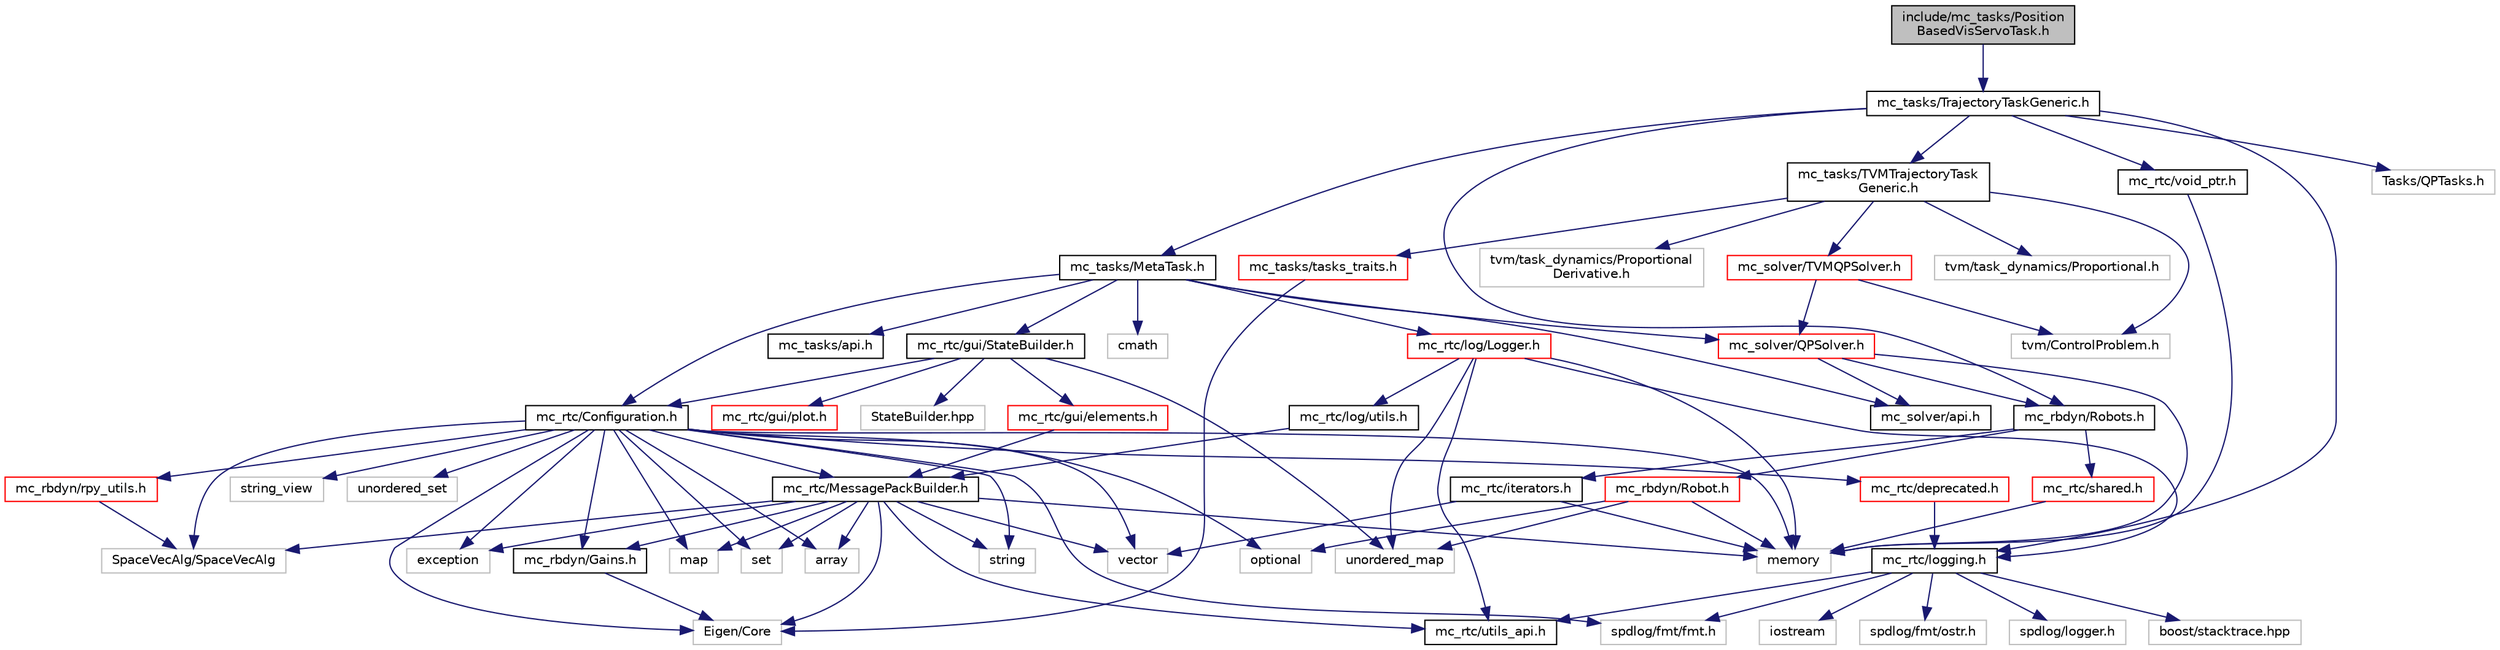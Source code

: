 digraph "include/mc_tasks/PositionBasedVisServoTask.h"
{
 // INTERACTIVE_SVG=YES
  edge [fontname="Helvetica",fontsize="10",labelfontname="Helvetica",labelfontsize="10"];
  node [fontname="Helvetica",fontsize="10",shape=record];
  Node0 [label="include/mc_tasks/Position\lBasedVisServoTask.h",height=0.2,width=0.4,color="black", fillcolor="grey75", style="filled", fontcolor="black"];
  Node0 -> Node1 [color="midnightblue",fontsize="10",style="solid",fontname="Helvetica"];
  Node1 [label="mc_tasks/TrajectoryTaskGeneric.h",height=0.2,width=0.4,color="black", fillcolor="white", style="filled",URL="$TrajectoryTaskGeneric_8h.html"];
  Node1 -> Node2 [color="midnightblue",fontsize="10",style="solid",fontname="Helvetica"];
  Node2 [label="mc_tasks/MetaTask.h",height=0.2,width=0.4,color="black", fillcolor="white", style="filled",URL="$MetaTask_8h.html"];
  Node2 -> Node3 [color="midnightblue",fontsize="10",style="solid",fontname="Helvetica"];
  Node3 [label="mc_tasks/api.h",height=0.2,width=0.4,color="black", fillcolor="white", style="filled",URL="$include_2mc__tasks_2api_8h.html"];
  Node2 -> Node4 [color="midnightblue",fontsize="10",style="solid",fontname="Helvetica"];
  Node4 [label="mc_rtc/Configuration.h",height=0.2,width=0.4,color="black", fillcolor="white", style="filled",URL="$mc__rtc_2Configuration_8h.html"];
  Node4 -> Node5 [color="midnightblue",fontsize="10",style="solid",fontname="Helvetica"];
  Node5 [label="mc_rtc/MessagePackBuilder.h",height=0.2,width=0.4,color="black", fillcolor="white", style="filled",URL="$MessagePackBuilder_8h.html"];
  Node5 -> Node6 [color="midnightblue",fontsize="10",style="solid",fontname="Helvetica"];
  Node6 [label="mc_rtc/utils_api.h",height=0.2,width=0.4,color="black", fillcolor="white", style="filled",URL="$utils__api_8h.html"];
  Node5 -> Node7 [color="midnightblue",fontsize="10",style="solid",fontname="Helvetica"];
  Node7 [label="mc_rbdyn/Gains.h",height=0.2,width=0.4,color="black", fillcolor="white", style="filled",URL="$Gains_8h.html"];
  Node7 -> Node8 [color="midnightblue",fontsize="10",style="solid",fontname="Helvetica"];
  Node8 [label="Eigen/Core",height=0.2,width=0.4,color="grey75", fillcolor="white", style="filled"];
  Node5 -> Node9 [color="midnightblue",fontsize="10",style="solid",fontname="Helvetica"];
  Node9 [label="SpaceVecAlg/SpaceVecAlg",height=0.2,width=0.4,color="grey75", fillcolor="white", style="filled"];
  Node5 -> Node8 [color="midnightblue",fontsize="10",style="solid",fontname="Helvetica"];
  Node5 -> Node10 [color="midnightblue",fontsize="10",style="solid",fontname="Helvetica"];
  Node10 [label="array",height=0.2,width=0.4,color="grey75", fillcolor="white", style="filled"];
  Node5 -> Node11 [color="midnightblue",fontsize="10",style="solid",fontname="Helvetica"];
  Node11 [label="exception",height=0.2,width=0.4,color="grey75", fillcolor="white", style="filled"];
  Node5 -> Node12 [color="midnightblue",fontsize="10",style="solid",fontname="Helvetica"];
  Node12 [label="map",height=0.2,width=0.4,color="grey75", fillcolor="white", style="filled"];
  Node5 -> Node13 [color="midnightblue",fontsize="10",style="solid",fontname="Helvetica"];
  Node13 [label="memory",height=0.2,width=0.4,color="grey75", fillcolor="white", style="filled"];
  Node5 -> Node14 [color="midnightblue",fontsize="10",style="solid",fontname="Helvetica"];
  Node14 [label="set",height=0.2,width=0.4,color="grey75", fillcolor="white", style="filled"];
  Node5 -> Node15 [color="midnightblue",fontsize="10",style="solid",fontname="Helvetica"];
  Node15 [label="string",height=0.2,width=0.4,color="grey75", fillcolor="white", style="filled"];
  Node5 -> Node16 [color="midnightblue",fontsize="10",style="solid",fontname="Helvetica"];
  Node16 [label="vector",height=0.2,width=0.4,color="grey75", fillcolor="white", style="filled"];
  Node4 -> Node17 [color="midnightblue",fontsize="10",style="solid",fontname="Helvetica"];
  Node17 [label="mc_rtc/deprecated.h",height=0.2,width=0.4,color="red", fillcolor="white", style="filled",URL="$deprecated_8h.html"];
  Node17 -> Node18 [color="midnightblue",fontsize="10",style="solid",fontname="Helvetica"];
  Node18 [label="mc_rtc/logging.h",height=0.2,width=0.4,color="black", fillcolor="white", style="filled",URL="$logging_8h.html"];
  Node18 -> Node6 [color="midnightblue",fontsize="10",style="solid",fontname="Helvetica"];
  Node18 -> Node19 [color="midnightblue",fontsize="10",style="solid",fontname="Helvetica"];
  Node19 [label="iostream",height=0.2,width=0.4,color="grey75", fillcolor="white", style="filled"];
  Node18 -> Node20 [color="midnightblue",fontsize="10",style="solid",fontname="Helvetica"];
  Node20 [label="spdlog/fmt/fmt.h",height=0.2,width=0.4,color="grey75", fillcolor="white", style="filled"];
  Node18 -> Node21 [color="midnightblue",fontsize="10",style="solid",fontname="Helvetica"];
  Node21 [label="spdlog/fmt/ostr.h",height=0.2,width=0.4,color="grey75", fillcolor="white", style="filled"];
  Node18 -> Node22 [color="midnightblue",fontsize="10",style="solid",fontname="Helvetica"];
  Node22 [label="spdlog/logger.h",height=0.2,width=0.4,color="grey75", fillcolor="white", style="filled"];
  Node18 -> Node23 [color="midnightblue",fontsize="10",style="solid",fontname="Helvetica"];
  Node23 [label="boost/stacktrace.hpp",height=0.2,width=0.4,color="grey75", fillcolor="white", style="filled"];
  Node4 -> Node7 [color="midnightblue",fontsize="10",style="solid",fontname="Helvetica"];
  Node4 -> Node25 [color="midnightblue",fontsize="10",style="solid",fontname="Helvetica"];
  Node25 [label="mc_rbdyn/rpy_utils.h",height=0.2,width=0.4,color="red", fillcolor="white", style="filled",URL="$rpy__utils_8h.html"];
  Node25 -> Node9 [color="midnightblue",fontsize="10",style="solid",fontname="Helvetica"];
  Node4 -> Node9 [color="midnightblue",fontsize="10",style="solid",fontname="Helvetica"];
  Node4 -> Node8 [color="midnightblue",fontsize="10",style="solid",fontname="Helvetica"];
  Node4 -> Node20 [color="midnightblue",fontsize="10",style="solid",fontname="Helvetica"];
  Node4 -> Node10 [color="midnightblue",fontsize="10",style="solid",fontname="Helvetica"];
  Node4 -> Node11 [color="midnightblue",fontsize="10",style="solid",fontname="Helvetica"];
  Node4 -> Node12 [color="midnightblue",fontsize="10",style="solid",fontname="Helvetica"];
  Node4 -> Node13 [color="midnightblue",fontsize="10",style="solid",fontname="Helvetica"];
  Node4 -> Node27 [color="midnightblue",fontsize="10",style="solid",fontname="Helvetica"];
  Node27 [label="optional",height=0.2,width=0.4,color="grey75", fillcolor="white", style="filled"];
  Node4 -> Node14 [color="midnightblue",fontsize="10",style="solid",fontname="Helvetica"];
  Node4 -> Node15 [color="midnightblue",fontsize="10",style="solid",fontname="Helvetica"];
  Node4 -> Node28 [color="midnightblue",fontsize="10",style="solid",fontname="Helvetica"];
  Node28 [label="string_view",height=0.2,width=0.4,color="grey75", fillcolor="white", style="filled"];
  Node4 -> Node29 [color="midnightblue",fontsize="10",style="solid",fontname="Helvetica"];
  Node29 [label="unordered_set",height=0.2,width=0.4,color="grey75", fillcolor="white", style="filled"];
  Node4 -> Node16 [color="midnightblue",fontsize="10",style="solid",fontname="Helvetica"];
  Node2 -> Node30 [color="midnightblue",fontsize="10",style="solid",fontname="Helvetica"];
  Node30 [label="mc_rtc/gui/StateBuilder.h",height=0.2,width=0.4,color="black", fillcolor="white", style="filled",URL="$StateBuilder_8h.html"];
  Node30 -> Node4 [color="midnightblue",fontsize="10",style="solid",fontname="Helvetica"];
  Node30 -> Node31 [color="midnightblue",fontsize="10",style="solid",fontname="Helvetica"];
  Node31 [label="mc_rtc/gui/elements.h",height=0.2,width=0.4,color="red", fillcolor="white", style="filled",URL="$elements_8h.html"];
  Node31 -> Node5 [color="midnightblue",fontsize="10",style="solid",fontname="Helvetica"];
  Node30 -> Node36 [color="midnightblue",fontsize="10",style="solid",fontname="Helvetica"];
  Node36 [label="mc_rtc/gui/plot.h",height=0.2,width=0.4,color="red", fillcolor="white", style="filled",URL="$plot_8h.html"];
  Node30 -> Node45 [color="midnightblue",fontsize="10",style="solid",fontname="Helvetica"];
  Node45 [label="unordered_map",height=0.2,width=0.4,color="grey75", fillcolor="white", style="filled"];
  Node30 -> Node46 [color="midnightblue",fontsize="10",style="solid",fontname="Helvetica"];
  Node46 [label="StateBuilder.hpp",height=0.2,width=0.4,color="grey75", fillcolor="white", style="filled"];
  Node2 -> Node47 [color="midnightblue",fontsize="10",style="solid",fontname="Helvetica"];
  Node47 [label="mc_rtc/log/Logger.h",height=0.2,width=0.4,color="red", fillcolor="white", style="filled",URL="$Logger_8h.html"];
  Node47 -> Node48 [color="midnightblue",fontsize="10",style="solid",fontname="Helvetica"];
  Node48 [label="mc_rtc/log/utils.h",height=0.2,width=0.4,color="black", fillcolor="white", style="filled",URL="$log_2utils_8h.html"];
  Node48 -> Node5 [color="midnightblue",fontsize="10",style="solid",fontname="Helvetica"];
  Node47 -> Node18 [color="midnightblue",fontsize="10",style="solid",fontname="Helvetica"];
  Node47 -> Node6 [color="midnightblue",fontsize="10",style="solid",fontname="Helvetica"];
  Node47 -> Node13 [color="midnightblue",fontsize="10",style="solid",fontname="Helvetica"];
  Node47 -> Node45 [color="midnightblue",fontsize="10",style="solid",fontname="Helvetica"];
  Node2 -> Node50 [color="midnightblue",fontsize="10",style="solid",fontname="Helvetica"];
  Node50 [label="mc_solver/QPSolver.h",height=0.2,width=0.4,color="red", fillcolor="white", style="filled",URL="$QPSolver_8h.html"];
  Node50 -> Node51 [color="midnightblue",fontsize="10",style="solid",fontname="Helvetica"];
  Node51 [label="mc_solver/api.h",height=0.2,width=0.4,color="black", fillcolor="white", style="filled",URL="$include_2mc__solver_2api_8h.html"];
  Node50 -> Node56 [color="midnightblue",fontsize="10",style="solid",fontname="Helvetica"];
  Node56 [label="mc_rbdyn/Robots.h",height=0.2,width=0.4,color="black", fillcolor="white", style="filled",URL="$Robots_8h.html"];
  Node56 -> Node57 [color="midnightblue",fontsize="10",style="solid",fontname="Helvetica"];
  Node57 [label="mc_rbdyn/Robot.h",height=0.2,width=0.4,color="red", fillcolor="white", style="filled",URL="$mc__rbdyn_2Robot_8h.html"];
  Node57 -> Node13 [color="midnightblue",fontsize="10",style="solid",fontname="Helvetica"];
  Node57 -> Node27 [color="midnightblue",fontsize="10",style="solid",fontname="Helvetica"];
  Node57 -> Node45 [color="midnightblue",fontsize="10",style="solid",fontname="Helvetica"];
  Node56 -> Node88 [color="midnightblue",fontsize="10",style="solid",fontname="Helvetica"];
  Node88 [label="mc_rtc/iterators.h",height=0.2,width=0.4,color="black", fillcolor="white", style="filled",URL="$iterators_8h.html"];
  Node88 -> Node13 [color="midnightblue",fontsize="10",style="solid",fontname="Helvetica"];
  Node88 -> Node16 [color="midnightblue",fontsize="10",style="solid",fontname="Helvetica"];
  Node56 -> Node82 [color="midnightblue",fontsize="10",style="solid",fontname="Helvetica"];
  Node82 [label="mc_rtc/shared.h",height=0.2,width=0.4,color="red", fillcolor="white", style="filled",URL="$shared_8h.html"];
  Node82 -> Node13 [color="midnightblue",fontsize="10",style="solid",fontname="Helvetica"];
  Node50 -> Node13 [color="midnightblue",fontsize="10",style="solid",fontname="Helvetica"];
  Node2 -> Node51 [color="midnightblue",fontsize="10",style="solid",fontname="Helvetica"];
  Node2 -> Node89 [color="midnightblue",fontsize="10",style="solid",fontname="Helvetica"];
  Node89 [label="cmath",height=0.2,width=0.4,color="grey75", fillcolor="white", style="filled"];
  Node1 -> Node90 [color="midnightblue",fontsize="10",style="solid",fontname="Helvetica"];
  Node90 [label="mc_tasks/TVMTrajectoryTask\lGeneric.h",height=0.2,width=0.4,color="black", fillcolor="white", style="filled",URL="$TVMTrajectoryTaskGeneric_8h.html"];
  Node90 -> Node91 [color="midnightblue",fontsize="10",style="solid",fontname="Helvetica"];
  Node91 [label="mc_tasks/tasks_traits.h",height=0.2,width=0.4,color="red", fillcolor="white", style="filled",URL="$tasks__traits_8h.html"];
  Node91 -> Node8 [color="midnightblue",fontsize="10",style="solid",fontname="Helvetica"];
  Node90 -> Node92 [color="midnightblue",fontsize="10",style="solid",fontname="Helvetica"];
  Node92 [label="mc_solver/TVMQPSolver.h",height=0.2,width=0.4,color="red", fillcolor="white", style="filled",URL="$TVMQPSolver_8h.html"];
  Node92 -> Node50 [color="midnightblue",fontsize="10",style="solid",fontname="Helvetica"];
  Node92 -> Node95 [color="midnightblue",fontsize="10",style="solid",fontname="Helvetica"];
  Node95 [label="tvm/ControlProblem.h",height=0.2,width=0.4,color="grey75", fillcolor="white", style="filled"];
  Node90 -> Node95 [color="midnightblue",fontsize="10",style="solid",fontname="Helvetica"];
  Node90 -> Node98 [color="midnightblue",fontsize="10",style="solid",fontname="Helvetica"];
  Node98 [label="tvm/task_dynamics/Proportional.h",height=0.2,width=0.4,color="grey75", fillcolor="white", style="filled"];
  Node90 -> Node99 [color="midnightblue",fontsize="10",style="solid",fontname="Helvetica"];
  Node99 [label="tvm/task_dynamics/Proportional\lDerivative.h",height=0.2,width=0.4,color="grey75", fillcolor="white", style="filled"];
  Node1 -> Node56 [color="midnightblue",fontsize="10",style="solid",fontname="Helvetica"];
  Node1 -> Node18 [color="midnightblue",fontsize="10",style="solid",fontname="Helvetica"];
  Node1 -> Node100 [color="midnightblue",fontsize="10",style="solid",fontname="Helvetica"];
  Node100 [label="mc_rtc/void_ptr.h",height=0.2,width=0.4,color="black", fillcolor="white", style="filled",URL="$void__ptr_8h.html"];
  Node100 -> Node13 [color="midnightblue",fontsize="10",style="solid",fontname="Helvetica"];
  Node1 -> Node101 [color="midnightblue",fontsize="10",style="solid",fontname="Helvetica"];
  Node101 [label="Tasks/QPTasks.h",height=0.2,width=0.4,color="grey75", fillcolor="white", style="filled"];
}
